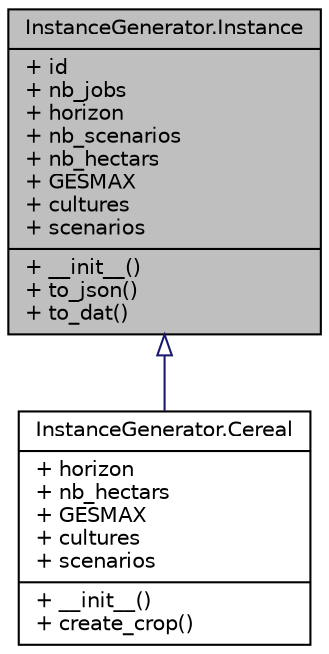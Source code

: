 digraph "InstanceGenerator.Instance"
{
 // LATEX_PDF_SIZE
  edge [fontname="Helvetica",fontsize="10",labelfontname="Helvetica",labelfontsize="10"];
  node [fontname="Helvetica",fontsize="10",shape=record];
  Node1 [label="{InstanceGenerator.Instance\n|+ id\l+ nb_jobs\l+ horizon\l+ nb_scenarios\l+ nb_hectars\l+ GESMAX\l+ cultures\l+ scenarios\l|+ __init__()\l+ to_json()\l+ to_dat()\l}",height=0.2,width=0.4,color="black", fillcolor="grey75", style="filled", fontcolor="black",tooltip=" "];
  Node1 -> Node2 [dir="back",color="midnightblue",fontsize="10",style="solid",arrowtail="onormal",fontname="Helvetica"];
  Node2 [label="{InstanceGenerator.Cereal\n|+ horizon\l+ nb_hectars\l+ GESMAX\l+ cultures\l+ scenarios\l|+ __init__()\l+ create_crop()\l}",height=0.2,width=0.4,color="black", fillcolor="white", style="filled",URL="$classInstanceGenerator_1_1Cereal.html",tooltip=" "];
}
